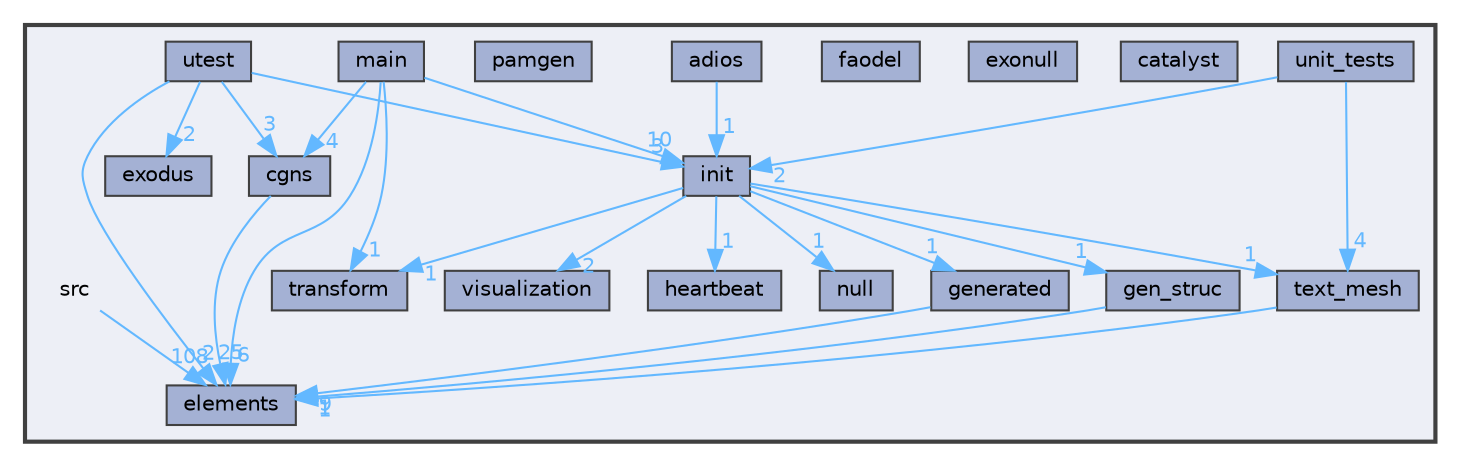 digraph "src"
{
 // INTERACTIVE_SVG=YES
 // LATEX_PDF_SIZE
  bgcolor="transparent";
  edge [fontname=Helvetica,fontsize=10,labelfontname=Helvetica,labelfontsize=10];
  node [fontname=Helvetica,fontsize=10,shape=box,height=0.2,width=0.4];
  compound=true
  subgraph clusterdir_68267d1309a1af8e8297ef4c3efbcdba {
    graph [ bgcolor="#edeff6", pencolor="grey25", label="", fontname=Helvetica,fontsize=10 style="filled,bold", URL="dir_68267d1309a1af8e8297ef4c3efbcdba.html",tooltip=""]
    dir_68267d1309a1af8e8297ef4c3efbcdba [shape=plaintext, label="src"];
  dir_0848929091a9f16efa00791d442ff009 [label="adios", fillcolor="#a4b1d4", color="grey25", style="filled", URL="dir_0848929091a9f16efa00791d442ff009.html",tooltip=""];
  dir_af265b1534f12fcb75d0f59f114e3cf8 [label="catalyst", fillcolor="#a4b1d4", color="grey25", style="filled", URL="dir_af265b1534f12fcb75d0f59f114e3cf8.html",tooltip=""];
  dir_f371e9dd6e225bf8e20e121e59bab5bd [label="cgns", fillcolor="#a4b1d4", color="grey25", style="filled", URL="dir_f371e9dd6e225bf8e20e121e59bab5bd.html",tooltip=""];
  dir_b2470cdf236b10787c6012057be7848d [label="elements", fillcolor="#a4b1d4", color="grey25", style="filled", URL="dir_b2470cdf236b10787c6012057be7848d.html",tooltip=""];
  dir_e151c116100f0d05a91a56b2b7518180 [label="exodus", fillcolor="#a4b1d4", color="grey25", style="filled", URL="dir_e151c116100f0d05a91a56b2b7518180.html",tooltip=""];
  dir_c7bcf3d282a3c2837f6a3ce1021981ee [label="exonull", fillcolor="#a4b1d4", color="grey25", style="filled", URL="dir_c7bcf3d282a3c2837f6a3ce1021981ee.html",tooltip=""];
  dir_597d0759dbb1de7f25512648fd041786 [label="faodel", fillcolor="#a4b1d4", color="grey25", style="filled", URL="dir_597d0759dbb1de7f25512648fd041786.html",tooltip=""];
  dir_d9748d221ba7faa83f7fa8169a1d5121 [label="gen_struc", fillcolor="#a4b1d4", color="grey25", style="filled", URL="dir_d9748d221ba7faa83f7fa8169a1d5121.html",tooltip=""];
  dir_c6b3506109318da869165b36926fcb30 [label="generated", fillcolor="#a4b1d4", color="grey25", style="filled", URL="dir_c6b3506109318da869165b36926fcb30.html",tooltip=""];
  dir_5846fc54e97a18e854afcef0d32856ce [label="heartbeat", fillcolor="#a4b1d4", color="grey25", style="filled", URL="dir_5846fc54e97a18e854afcef0d32856ce.html",tooltip=""];
  dir_93ef7a03ae011ca5032e526d863e8f9f [label="init", fillcolor="#a4b1d4", color="grey25", style="filled", URL="dir_93ef7a03ae011ca5032e526d863e8f9f.html",tooltip=""];
  dir_5eb159725f84c66aafd839904a4acdd0 [label="main", fillcolor="#a4b1d4", color="grey25", style="filled", URL="dir_5eb159725f84c66aafd839904a4acdd0.html",tooltip=""];
  dir_0ab50bcd8cd80e098352f9e5ffbba355 [label="null", fillcolor="#a4b1d4", color="grey25", style="filled", URL="dir_0ab50bcd8cd80e098352f9e5ffbba355.html",tooltip=""];
  dir_be2047caa5b35c3f03db5004bfd43303 [label="pamgen", fillcolor="#a4b1d4", color="grey25", style="filled", URL="dir_be2047caa5b35c3f03db5004bfd43303.html",tooltip=""];
  dir_b3cdc8b392a41de52e9504248ea8e7e8 [label="text_mesh", fillcolor="#a4b1d4", color="grey25", style="filled", URL="dir_b3cdc8b392a41de52e9504248ea8e7e8.html",tooltip=""];
  dir_f1045338104a6f1bc5c5f037b0ca9be2 [label="transform", fillcolor="#a4b1d4", color="grey25", style="filled", URL="dir_f1045338104a6f1bc5c5f037b0ca9be2.html",tooltip=""];
  dir_33cfd5db86fcb3abafc781b49053bebf [label="unit_tests", fillcolor="#a4b1d4", color="grey25", style="filled", URL="dir_33cfd5db86fcb3abafc781b49053bebf.html",tooltip=""];
  dir_20af8c6db4866732b8ca049c99f4ebff [label="utest", fillcolor="#a4b1d4", color="grey25", style="filled", URL="dir_20af8c6db4866732b8ca049c99f4ebff.html",tooltip=""];
  dir_b00de47ad7e2e13a637d9aa605dec95e [label="visualization", fillcolor="#a4b1d4", color="grey25", style="filled", URL="dir_b00de47ad7e2e13a637d9aa605dec95e.html",tooltip=""];
  }
  dir_68267d1309a1af8e8297ef4c3efbcdba->dir_b2470cdf236b10787c6012057be7848d [headlabel="108", labeldistance=1.5 headhref="dir_000024_000006.html" color="steelblue1" fontcolor="steelblue1"];
  dir_0848929091a9f16efa00791d442ff009->dir_93ef7a03ae011ca5032e526d863e8f9f [headlabel="1", labeldistance=1.5 headhref="dir_000000_000016.html" color="steelblue1" fontcolor="steelblue1"];
  dir_f371e9dd6e225bf8e20e121e59bab5bd->dir_b2470cdf236b10787c6012057be7848d [headlabel="25", labeldistance=1.5 headhref="dir_000003_000006.html" color="steelblue1" fontcolor="steelblue1"];
  dir_d9748d221ba7faa83f7fa8169a1d5121->dir_b2470cdf236b10787c6012057be7848d [headlabel="1", labeldistance=1.5 headhref="dir_000013_000006.html" color="steelblue1" fontcolor="steelblue1"];
  dir_c6b3506109318da869165b36926fcb30->dir_b2470cdf236b10787c6012057be7848d [headlabel="9", labeldistance=1.5 headhref="dir_000014_000006.html" color="steelblue1" fontcolor="steelblue1"];
  dir_93ef7a03ae011ca5032e526d863e8f9f->dir_0ab50bcd8cd80e098352f9e5ffbba355 [headlabel="1", labeldistance=1.5 headhref="dir_000016_000020.html" color="steelblue1" fontcolor="steelblue1"];
  dir_93ef7a03ae011ca5032e526d863e8f9f->dir_5846fc54e97a18e854afcef0d32856ce [headlabel="1", labeldistance=1.5 headhref="dir_000016_000015.html" color="steelblue1" fontcolor="steelblue1"];
  dir_93ef7a03ae011ca5032e526d863e8f9f->dir_b00de47ad7e2e13a637d9aa605dec95e [headlabel="2", labeldistance=1.5 headhref="dir_000016_000032.html" color="steelblue1" fontcolor="steelblue1"];
  dir_93ef7a03ae011ca5032e526d863e8f9f->dir_b3cdc8b392a41de52e9504248ea8e7e8 [headlabel="1", labeldistance=1.5 headhref="dir_000016_000026.html" color="steelblue1" fontcolor="steelblue1"];
  dir_93ef7a03ae011ca5032e526d863e8f9f->dir_c6b3506109318da869165b36926fcb30 [headlabel="1", labeldistance=1.5 headhref="dir_000016_000014.html" color="steelblue1" fontcolor="steelblue1"];
  dir_93ef7a03ae011ca5032e526d863e8f9f->dir_d9748d221ba7faa83f7fa8169a1d5121 [headlabel="1", labeldistance=1.5 headhref="dir_000016_000013.html" color="steelblue1" fontcolor="steelblue1"];
  dir_93ef7a03ae011ca5032e526d863e8f9f->dir_f1045338104a6f1bc5c5f037b0ca9be2 [headlabel="1", labeldistance=1.5 headhref="dir_000016_000027.html" color="steelblue1" fontcolor="steelblue1"];
  dir_5eb159725f84c66aafd839904a4acdd0->dir_93ef7a03ae011ca5032e526d863e8f9f [headlabel="10", labeldistance=1.5 headhref="dir_000018_000016.html" color="steelblue1" fontcolor="steelblue1"];
  dir_5eb159725f84c66aafd839904a4acdd0->dir_b2470cdf236b10787c6012057be7848d [headlabel="6", labeldistance=1.5 headhref="dir_000018_000006.html" color="steelblue1" fontcolor="steelblue1"];
  dir_5eb159725f84c66aafd839904a4acdd0->dir_f1045338104a6f1bc5c5f037b0ca9be2 [headlabel="1", labeldistance=1.5 headhref="dir_000018_000027.html" color="steelblue1" fontcolor="steelblue1"];
  dir_5eb159725f84c66aafd839904a4acdd0->dir_f371e9dd6e225bf8e20e121e59bab5bd [headlabel="4", labeldistance=1.5 headhref="dir_000018_000003.html" color="steelblue1" fontcolor="steelblue1"];
  dir_b3cdc8b392a41de52e9504248ea8e7e8->dir_b2470cdf236b10787c6012057be7848d [headlabel="1", labeldistance=1.5 headhref="dir_000026_000006.html" color="steelblue1" fontcolor="steelblue1"];
  dir_33cfd5db86fcb3abafc781b49053bebf->dir_93ef7a03ae011ca5032e526d863e8f9f [headlabel="2", labeldistance=1.5 headhref="dir_000028_000016.html" color="steelblue1" fontcolor="steelblue1"];
  dir_33cfd5db86fcb3abafc781b49053bebf->dir_b3cdc8b392a41de52e9504248ea8e7e8 [headlabel="4", labeldistance=1.5 headhref="dir_000028_000026.html" color="steelblue1" fontcolor="steelblue1"];
  dir_20af8c6db4866732b8ca049c99f4ebff->dir_93ef7a03ae011ca5032e526d863e8f9f [headlabel="3", labeldistance=1.5 headhref="dir_000030_000016.html" color="steelblue1" fontcolor="steelblue1"];
  dir_20af8c6db4866732b8ca049c99f4ebff->dir_b2470cdf236b10787c6012057be7848d [headlabel="2", labeldistance=1.5 headhref="dir_000030_000006.html" color="steelblue1" fontcolor="steelblue1"];
  dir_20af8c6db4866732b8ca049c99f4ebff->dir_e151c116100f0d05a91a56b2b7518180 [headlabel="2", labeldistance=1.5 headhref="dir_000030_000007.html" color="steelblue1" fontcolor="steelblue1"];
  dir_20af8c6db4866732b8ca049c99f4ebff->dir_f371e9dd6e225bf8e20e121e59bab5bd [headlabel="3", labeldistance=1.5 headhref="dir_000030_000003.html" color="steelblue1" fontcolor="steelblue1"];
}
